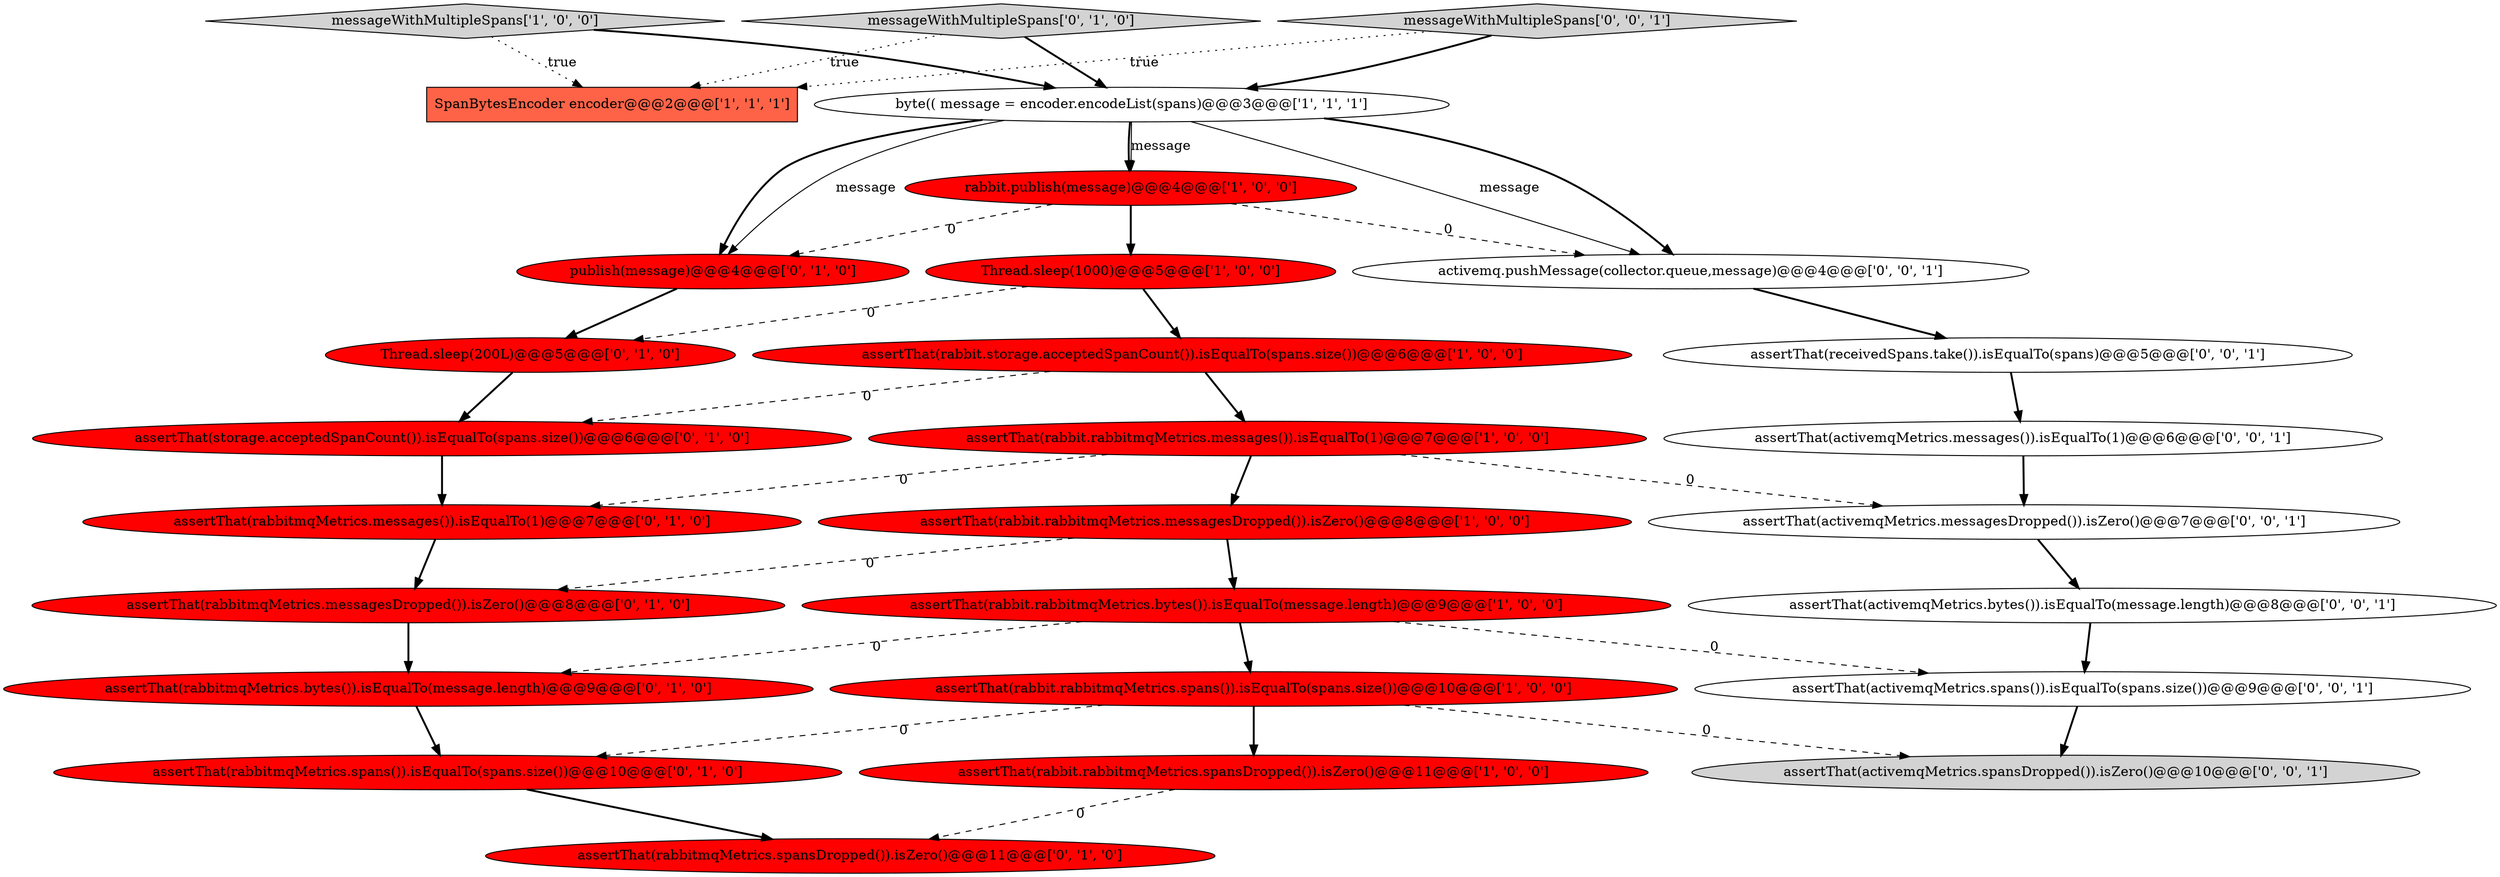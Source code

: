 digraph {
9 [style = filled, label = "assertThat(rabbit.rabbitmqMetrics.spans()).isEqualTo(spans.size())@@@10@@@['1', '0', '0']", fillcolor = red, shape = ellipse image = "AAA1AAABBB1BBB"];
19 [style = filled, label = "assertThat(rabbitmqMetrics.messagesDropped()).isZero()@@@8@@@['0', '1', '0']", fillcolor = red, shape = ellipse image = "AAA1AAABBB2BBB"];
17 [style = filled, label = "publish(message)@@@4@@@['0', '1', '0']", fillcolor = red, shape = ellipse image = "AAA1AAABBB2BBB"];
10 [style = filled, label = "assertThat(rabbit.rabbitmqMetrics.spansDropped()).isZero()@@@11@@@['1', '0', '0']", fillcolor = red, shape = ellipse image = "AAA1AAABBB1BBB"];
2 [style = filled, label = "rabbit.publish(message)@@@4@@@['1', '0', '0']", fillcolor = red, shape = ellipse image = "AAA1AAABBB1BBB"];
25 [style = filled, label = "assertThat(activemqMetrics.spansDropped()).isZero()@@@10@@@['0', '0', '1']", fillcolor = lightgray, shape = ellipse image = "AAA0AAABBB3BBB"];
11 [style = filled, label = "assertThat(rabbitmqMetrics.spans()).isEqualTo(spans.size())@@@10@@@['0', '1', '0']", fillcolor = red, shape = ellipse image = "AAA1AAABBB2BBB"];
12 [style = filled, label = "assertThat(rabbitmqMetrics.spansDropped()).isZero()@@@11@@@['0', '1', '0']", fillcolor = red, shape = ellipse image = "AAA1AAABBB2BBB"];
5 [style = filled, label = "messageWithMultipleSpans['1', '0', '0']", fillcolor = lightgray, shape = diamond image = "AAA0AAABBB1BBB"];
27 [style = filled, label = "assertThat(activemqMetrics.messagesDropped()).isZero()@@@7@@@['0', '0', '1']", fillcolor = white, shape = ellipse image = "AAA0AAABBB3BBB"];
18 [style = filled, label = "assertThat(rabbitmqMetrics.messages()).isEqualTo(1)@@@7@@@['0', '1', '0']", fillcolor = red, shape = ellipse image = "AAA1AAABBB2BBB"];
21 [style = filled, label = "messageWithMultipleSpans['0', '0', '1']", fillcolor = lightgray, shape = diamond image = "AAA0AAABBB3BBB"];
1 [style = filled, label = "assertThat(rabbit.rabbitmqMetrics.messages()).isEqualTo(1)@@@7@@@['1', '0', '0']", fillcolor = red, shape = ellipse image = "AAA1AAABBB1BBB"];
20 [style = filled, label = "assertThat(activemqMetrics.messages()).isEqualTo(1)@@@6@@@['0', '0', '1']", fillcolor = white, shape = ellipse image = "AAA0AAABBB3BBB"];
6 [style = filled, label = "Thread.sleep(1000)@@@5@@@['1', '0', '0']", fillcolor = red, shape = ellipse image = "AAA1AAABBB1BBB"];
13 [style = filled, label = "Thread.sleep(200L)@@@5@@@['0', '1', '0']", fillcolor = red, shape = ellipse image = "AAA1AAABBB2BBB"];
22 [style = filled, label = "activemq.pushMessage(collector.queue,message)@@@4@@@['0', '0', '1']", fillcolor = white, shape = ellipse image = "AAA0AAABBB3BBB"];
24 [style = filled, label = "assertThat(activemqMetrics.bytes()).isEqualTo(message.length)@@@8@@@['0', '0', '1']", fillcolor = white, shape = ellipse image = "AAA0AAABBB3BBB"];
23 [style = filled, label = "assertThat(receivedSpans.take()).isEqualTo(spans)@@@5@@@['0', '0', '1']", fillcolor = white, shape = ellipse image = "AAA0AAABBB3BBB"];
16 [style = filled, label = "assertThat(rabbitmqMetrics.bytes()).isEqualTo(message.length)@@@9@@@['0', '1', '0']", fillcolor = red, shape = ellipse image = "AAA1AAABBB2BBB"];
7 [style = filled, label = "SpanBytesEncoder encoder@@@2@@@['1', '1', '1']", fillcolor = tomato, shape = box image = "AAA0AAABBB1BBB"];
4 [style = filled, label = "assertThat(rabbit.rabbitmqMetrics.bytes()).isEqualTo(message.length)@@@9@@@['1', '0', '0']", fillcolor = red, shape = ellipse image = "AAA1AAABBB1BBB"];
14 [style = filled, label = "assertThat(storage.acceptedSpanCount()).isEqualTo(spans.size())@@@6@@@['0', '1', '0']", fillcolor = red, shape = ellipse image = "AAA1AAABBB2BBB"];
26 [style = filled, label = "assertThat(activemqMetrics.spans()).isEqualTo(spans.size())@@@9@@@['0', '0', '1']", fillcolor = white, shape = ellipse image = "AAA0AAABBB3BBB"];
3 [style = filled, label = "assertThat(rabbit.rabbitmqMetrics.messagesDropped()).isZero()@@@8@@@['1', '0', '0']", fillcolor = red, shape = ellipse image = "AAA1AAABBB1BBB"];
15 [style = filled, label = "messageWithMultipleSpans['0', '1', '0']", fillcolor = lightgray, shape = diamond image = "AAA0AAABBB2BBB"];
0 [style = filled, label = "assertThat(rabbit.storage.acceptedSpanCount()).isEqualTo(spans.size())@@@6@@@['1', '0', '0']", fillcolor = red, shape = ellipse image = "AAA1AAABBB1BBB"];
8 [style = filled, label = "byte(( message = encoder.encodeList(spans)@@@3@@@['1', '1', '1']", fillcolor = white, shape = ellipse image = "AAA0AAABBB1BBB"];
4->9 [style = bold, label=""];
5->8 [style = bold, label=""];
23->20 [style = bold, label=""];
16->11 [style = bold, label=""];
4->16 [style = dashed, label="0"];
2->6 [style = bold, label=""];
1->27 [style = dashed, label="0"];
8->17 [style = solid, label="message"];
26->25 [style = bold, label=""];
10->12 [style = dashed, label="0"];
1->3 [style = bold, label=""];
18->19 [style = bold, label=""];
21->8 [style = bold, label=""];
11->12 [style = bold, label=""];
6->0 [style = bold, label=""];
1->18 [style = dashed, label="0"];
8->22 [style = solid, label="message"];
4->26 [style = dashed, label="0"];
9->10 [style = bold, label=""];
15->7 [style = dotted, label="true"];
2->17 [style = dashed, label="0"];
3->4 [style = bold, label=""];
22->23 [style = bold, label=""];
8->22 [style = bold, label=""];
19->16 [style = bold, label=""];
20->27 [style = bold, label=""];
3->19 [style = dashed, label="0"];
8->17 [style = bold, label=""];
0->14 [style = dashed, label="0"];
24->26 [style = bold, label=""];
6->13 [style = dashed, label="0"];
8->2 [style = bold, label=""];
5->7 [style = dotted, label="true"];
0->1 [style = bold, label=""];
21->7 [style = dotted, label="true"];
9->25 [style = dashed, label="0"];
9->11 [style = dashed, label="0"];
8->2 [style = solid, label="message"];
14->18 [style = bold, label=""];
17->13 [style = bold, label=""];
27->24 [style = bold, label=""];
2->22 [style = dashed, label="0"];
13->14 [style = bold, label=""];
15->8 [style = bold, label=""];
}
